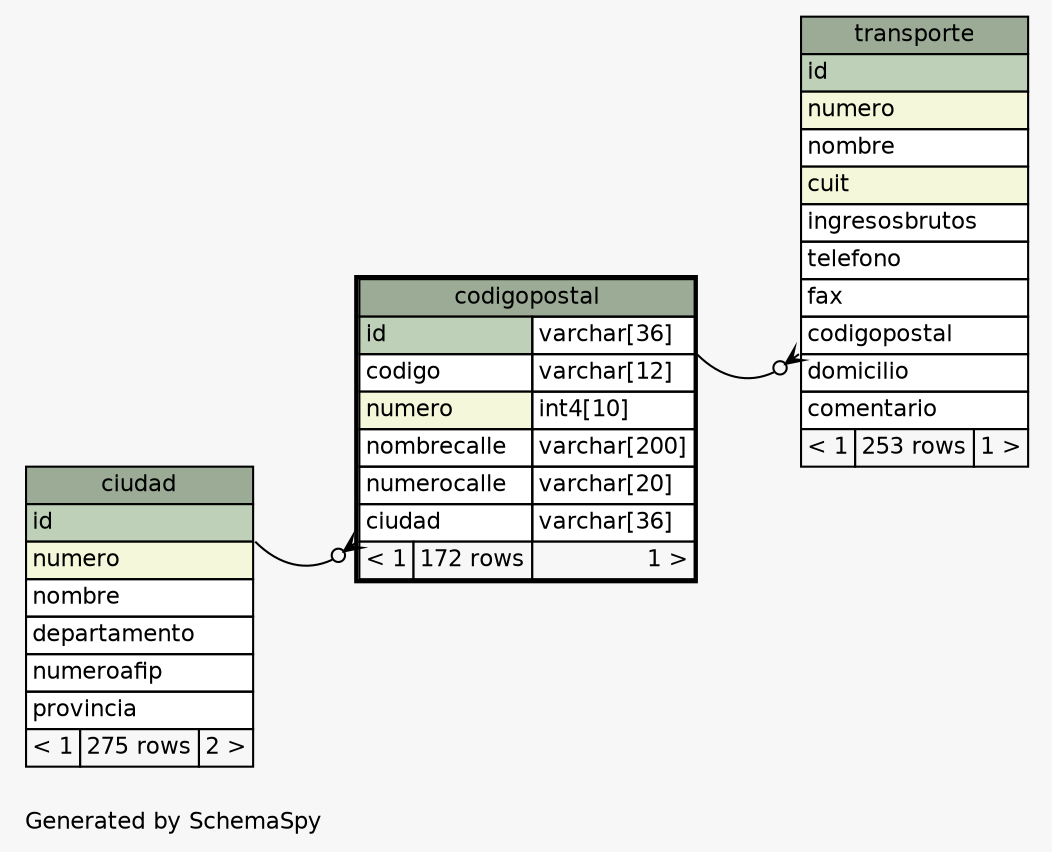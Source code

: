 // dot 2.2.1 on Windows 10 10.0
// SchemaSpy rev 590
digraph "oneDegreeRelationshipsDiagram" {
  graph [
    rankdir="RL"
    bgcolor="#f7f7f7"
    label="\nGenerated by SchemaSpy"
    labeljust="l"
    nodesep="0.18"
    ranksep="0.46"
    fontname="Helvetica"
    fontsize="11"
  ];
  node [
    fontname="Helvetica"
    fontsize="11"
    shape="plaintext"
  ];
  edge [
    arrowsize="0.8"
  ];
  "codigopostal":"ciudad":sw -> "ciudad":"id":se [arrowhead=none dir=back arrowtail=crowodot];
  "transporte":"codigopostal":sw -> "codigopostal":"id.type":se [arrowhead=none dir=back arrowtail=crowodot];
  "ciudad" [
    label=<
    <TABLE BORDER="0" CELLBORDER="1" CELLSPACING="0" BGCOLOR="#ffffff">
      <TR><TD COLSPAN="3" BGCOLOR="#9bab96" ALIGN="CENTER">ciudad</TD></TR>
      <TR><TD PORT="id" COLSPAN="3" BGCOLOR="#bed1b8" ALIGN="LEFT">id</TD></TR>
      <TR><TD PORT="numero" COLSPAN="3" BGCOLOR="#f4f7da" ALIGN="LEFT">numero</TD></TR>
      <TR><TD PORT="nombre" COLSPAN="3" ALIGN="LEFT">nombre</TD></TR>
      <TR><TD PORT="departamento" COLSPAN="3" ALIGN="LEFT">departamento</TD></TR>
      <TR><TD PORT="numeroafip" COLSPAN="3" ALIGN="LEFT">numeroafip</TD></TR>
      <TR><TD PORT="provincia" COLSPAN="3" ALIGN="LEFT">provincia</TD></TR>
      <TR><TD ALIGN="LEFT" BGCOLOR="#f7f7f7">&lt; 1</TD><TD ALIGN="RIGHT" BGCOLOR="#f7f7f7">275 rows</TD><TD ALIGN="RIGHT" BGCOLOR="#f7f7f7">2 &gt;</TD></TR>
    </TABLE>>
    URL="ciudad.html"
    tooltip="ciudad"
  ];
  "codigopostal" [
    label=<
    <TABLE BORDER="2" CELLBORDER="1" CELLSPACING="0" BGCOLOR="#ffffff">
      <TR><TD COLSPAN="3" BGCOLOR="#9bab96" ALIGN="CENTER">codigopostal</TD></TR>
      <TR><TD PORT="id" COLSPAN="2" BGCOLOR="#bed1b8" ALIGN="LEFT">id</TD><TD PORT="id.type" ALIGN="LEFT">varchar[36]</TD></TR>
      <TR><TD PORT="codigo" COLSPAN="2" ALIGN="LEFT">codigo</TD><TD PORT="codigo.type" ALIGN="LEFT">varchar[12]</TD></TR>
      <TR><TD PORT="numero" COLSPAN="2" BGCOLOR="#f4f7da" ALIGN="LEFT">numero</TD><TD PORT="numero.type" ALIGN="LEFT">int4[10]</TD></TR>
      <TR><TD PORT="nombrecalle" COLSPAN="2" ALIGN="LEFT">nombrecalle</TD><TD PORT="nombrecalle.type" ALIGN="LEFT">varchar[200]</TD></TR>
      <TR><TD PORT="numerocalle" COLSPAN="2" ALIGN="LEFT">numerocalle</TD><TD PORT="numerocalle.type" ALIGN="LEFT">varchar[20]</TD></TR>
      <TR><TD PORT="ciudad" COLSPAN="2" ALIGN="LEFT">ciudad</TD><TD PORT="ciudad.type" ALIGN="LEFT">varchar[36]</TD></TR>
      <TR><TD ALIGN="LEFT" BGCOLOR="#f7f7f7">&lt; 1</TD><TD ALIGN="RIGHT" BGCOLOR="#f7f7f7">172 rows</TD><TD ALIGN="RIGHT" BGCOLOR="#f7f7f7">1 &gt;</TD></TR>
    </TABLE>>
    URL="codigopostal.html"
    tooltip="codigopostal"
  ];
  "transporte" [
    label=<
    <TABLE BORDER="0" CELLBORDER="1" CELLSPACING="0" BGCOLOR="#ffffff">
      <TR><TD COLSPAN="3" BGCOLOR="#9bab96" ALIGN="CENTER">transporte</TD></TR>
      <TR><TD PORT="id" COLSPAN="3" BGCOLOR="#bed1b8" ALIGN="LEFT">id</TD></TR>
      <TR><TD PORT="numero" COLSPAN="3" BGCOLOR="#f4f7da" ALIGN="LEFT">numero</TD></TR>
      <TR><TD PORT="nombre" COLSPAN="3" ALIGN="LEFT">nombre</TD></TR>
      <TR><TD PORT="cuit" COLSPAN="3" BGCOLOR="#f4f7da" ALIGN="LEFT">cuit</TD></TR>
      <TR><TD PORT="ingresosbrutos" COLSPAN="3" ALIGN="LEFT">ingresosbrutos</TD></TR>
      <TR><TD PORT="telefono" COLSPAN="3" ALIGN="LEFT">telefono</TD></TR>
      <TR><TD PORT="fax" COLSPAN="3" ALIGN="LEFT">fax</TD></TR>
      <TR><TD PORT="codigopostal" COLSPAN="3" ALIGN="LEFT">codigopostal</TD></TR>
      <TR><TD PORT="domicilio" COLSPAN="3" ALIGN="LEFT">domicilio</TD></TR>
      <TR><TD PORT="comentario" COLSPAN="3" ALIGN="LEFT">comentario</TD></TR>
      <TR><TD ALIGN="LEFT" BGCOLOR="#f7f7f7">&lt; 1</TD><TD ALIGN="RIGHT" BGCOLOR="#f7f7f7">253 rows</TD><TD ALIGN="RIGHT" BGCOLOR="#f7f7f7">1 &gt;</TD></TR>
    </TABLE>>
    URL="transporte.html"
    tooltip="transporte"
  ];
}
